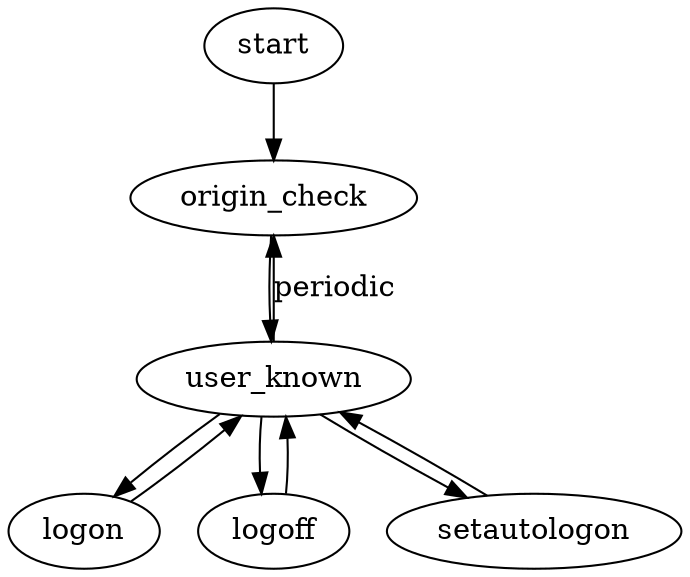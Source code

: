 digraph auth_worker {
    start -> origin_check;

    origin_check -> user_known;

    user_known -> origin_check [label="periodic"];
    user_known -> logon;
    user_known -> logoff;
    user_known -> setautologon;

    logoff -> user_known;
    logon -> user_known;
    setautologon -> user_known;
}
